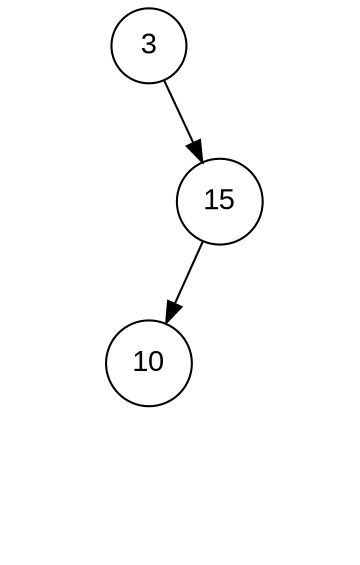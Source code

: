digraph "Splay Tree" {
	node [fontname="Arial", shape=circle];
	NULL1 [shape=rectangle, style = invis];
	3 -> NULL1 [style=invis];
	3 -> 15;
	15 -> 10;
	NULL2 [shape=rectangle, style = invis];
	15 -> NULL2 [style=invis];
	NULL3 [shape=rectangle, style = invis];
	10 -> NULL3 [style=invis];
	NULL4 [shape=rectangle, style = invis];
	10 -> NULL4 [style=invis];
}
